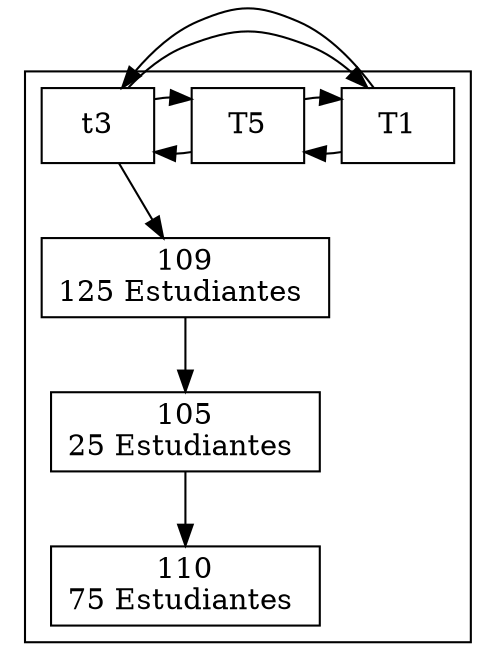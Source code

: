 digraph g{subgraph cluster_edificio{
node [shape=box,color=black];
edificio_T1->edificio_T5[constraint=false];
edificio_T1[label="T1"];
edificio_T5->edificio_t3[constraint=false];
edificio_T5[label="T5"];
edificio_t3->edificio_T1[constraint=false];
edificio_t3[label="t3"];
edificio_T1->edificio_t3[constraint=false];
edificio_T5->edificio_T1[constraint=false];
edificio_t3->edificio_T5[constraint=false];
edificio_t3->salon_edificio_t3109;
salon_edificio_t3109->salon_edificio_t3105;
salon_edificio_t3109[label="109\n125 Estudiantes "];
salon_edificio_t3105->salon_edificio_t3110;
salon_edificio_t3105[label="105\n25 Estudiantes "];
salon_edificio_t3110[label="110\n75 Estudiantes "];
} }
